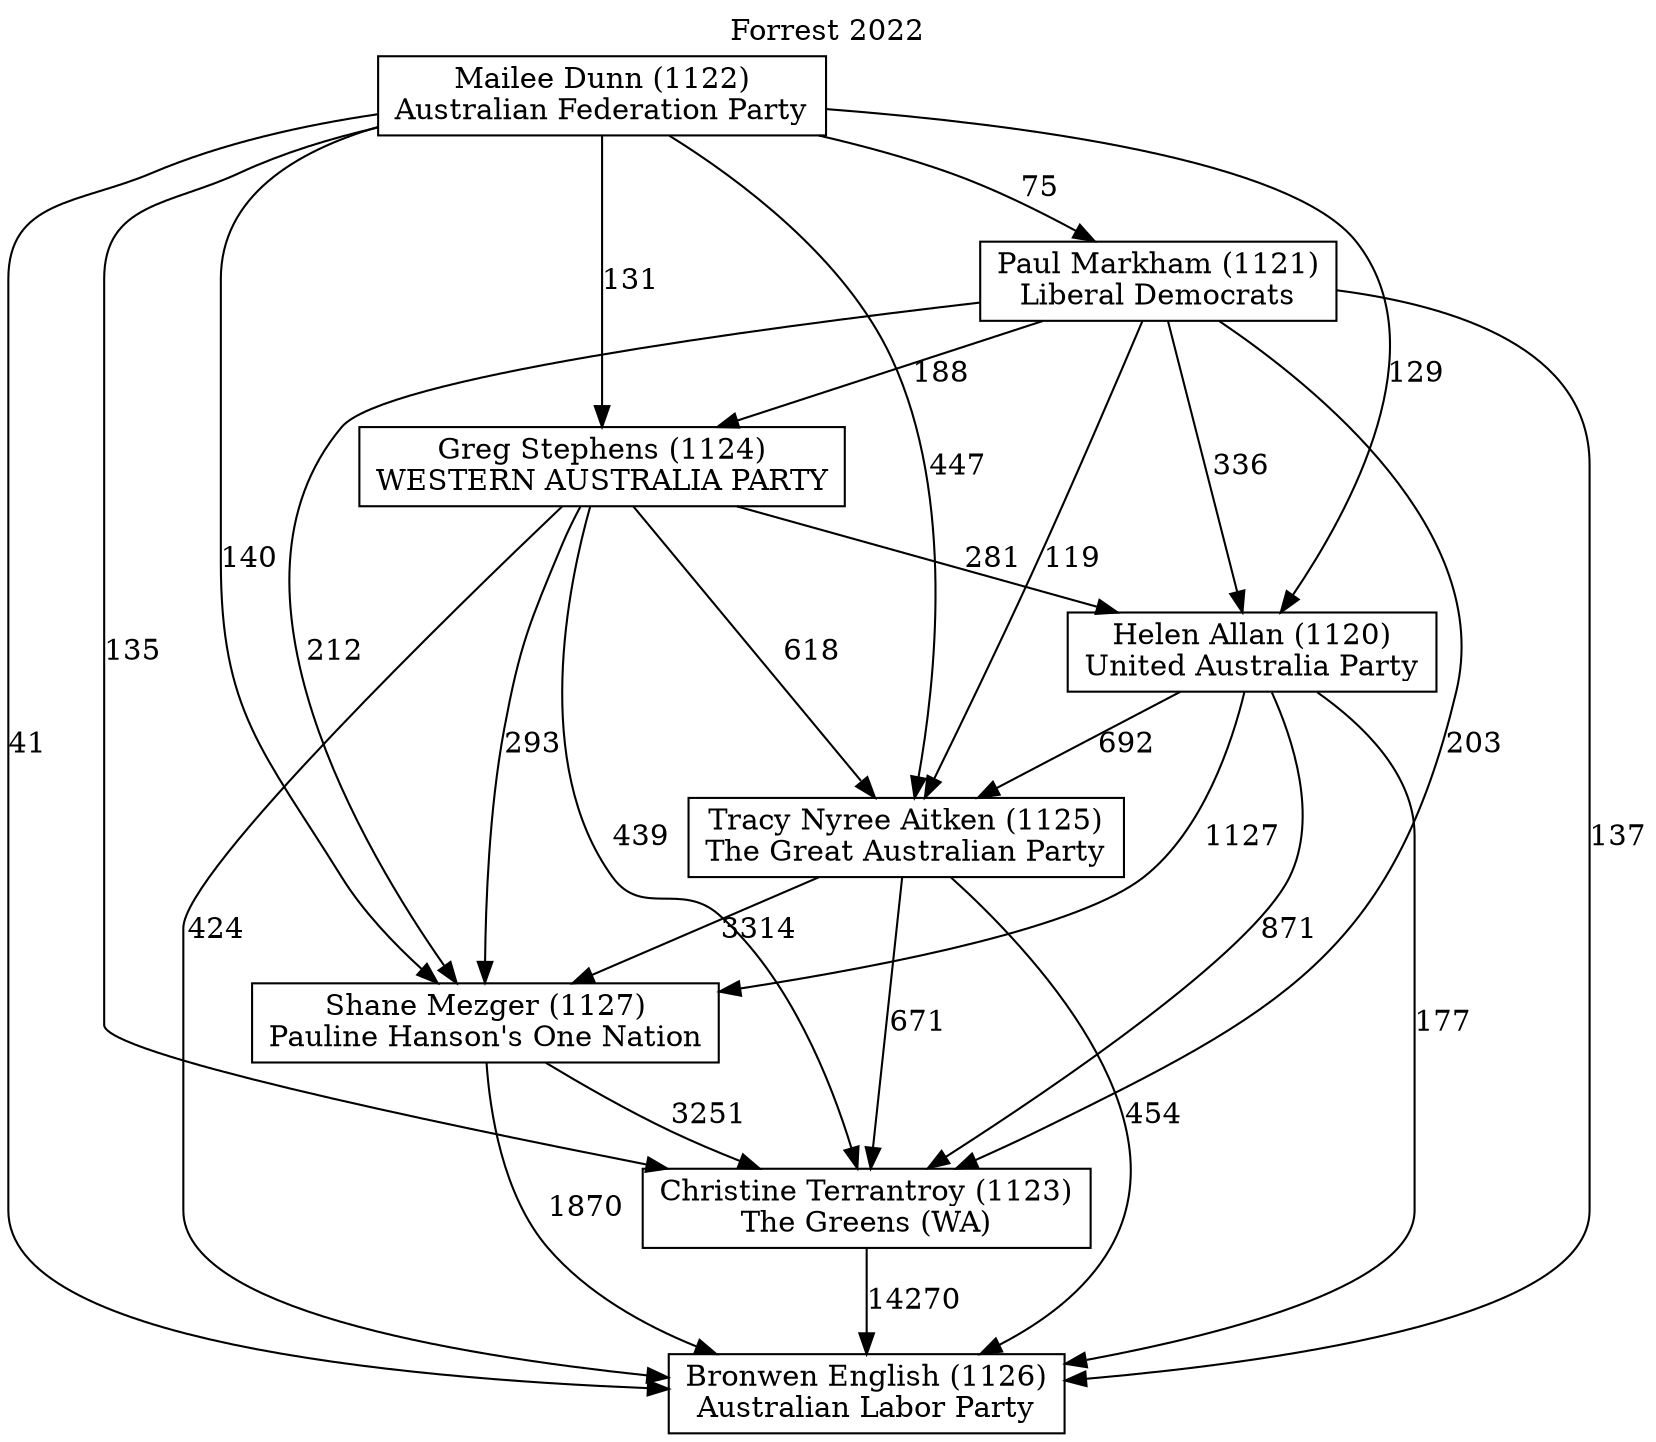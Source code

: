 // House preference flow
digraph "Bronwen English (1126)_Forrest_2022" {
	graph [label="Forrest 2022" labelloc=t mclimit=10]
	node [shape=box]
	"Greg Stephens (1124)" [label="Greg Stephens (1124)
WESTERN AUSTRALIA PARTY"]
	"Mailee Dunn (1122)" [label="Mailee Dunn (1122)
Australian Federation Party"]
	"Tracy Nyree Aitken (1125)" [label="Tracy Nyree Aitken (1125)
The Great Australian Party"]
	"Helen Allan (1120)" [label="Helen Allan (1120)
United Australia Party"]
	"Shane Mezger (1127)" [label="Shane Mezger (1127)
Pauline Hanson's One Nation"]
	"Christine Terrantroy (1123)" [label="Christine Terrantroy (1123)
The Greens (WA)"]
	"Paul Markham (1121)" [label="Paul Markham (1121)
Liberal Democrats"]
	"Bronwen English (1126)" [label="Bronwen English (1126)
Australian Labor Party"]
	"Tracy Nyree Aitken (1125)" -> "Shane Mezger (1127)" [label=3314]
	"Christine Terrantroy (1123)" -> "Bronwen English (1126)" [label=14270]
	"Mailee Dunn (1122)" -> "Paul Markham (1121)" [label=75]
	"Paul Markham (1121)" -> "Bronwen English (1126)" [label=137]
	"Helen Allan (1120)" -> "Tracy Nyree Aitken (1125)" [label=692]
	"Mailee Dunn (1122)" -> "Helen Allan (1120)" [label=129]
	"Shane Mezger (1127)" -> "Bronwen English (1126)" [label=1870]
	"Tracy Nyree Aitken (1125)" -> "Christine Terrantroy (1123)" [label=671]
	"Shane Mezger (1127)" -> "Christine Terrantroy (1123)" [label=3251]
	"Helen Allan (1120)" -> "Bronwen English (1126)" [label=177]
	"Helen Allan (1120)" -> "Christine Terrantroy (1123)" [label=871]
	"Mailee Dunn (1122)" -> "Tracy Nyree Aitken (1125)" [label=447]
	"Mailee Dunn (1122)" -> "Shane Mezger (1127)" [label=140]
	"Greg Stephens (1124)" -> "Bronwen English (1126)" [label=424]
	"Paul Markham (1121)" -> "Shane Mezger (1127)" [label=212]
	"Mailee Dunn (1122)" -> "Bronwen English (1126)" [label=41]
	"Greg Stephens (1124)" -> "Tracy Nyree Aitken (1125)" [label=618]
	"Tracy Nyree Aitken (1125)" -> "Bronwen English (1126)" [label=454]
	"Paul Markham (1121)" -> "Christine Terrantroy (1123)" [label=203]
	"Paul Markham (1121)" -> "Greg Stephens (1124)" [label=188]
	"Greg Stephens (1124)" -> "Shane Mezger (1127)" [label=293]
	"Greg Stephens (1124)" -> "Helen Allan (1120)" [label=281]
	"Paul Markham (1121)" -> "Helen Allan (1120)" [label=336]
	"Paul Markham (1121)" -> "Tracy Nyree Aitken (1125)" [label=119]
	"Mailee Dunn (1122)" -> "Greg Stephens (1124)" [label=131]
	"Helen Allan (1120)" -> "Shane Mezger (1127)" [label=1127]
	"Greg Stephens (1124)" -> "Christine Terrantroy (1123)" [label=439]
	"Mailee Dunn (1122)" -> "Christine Terrantroy (1123)" [label=135]
}
